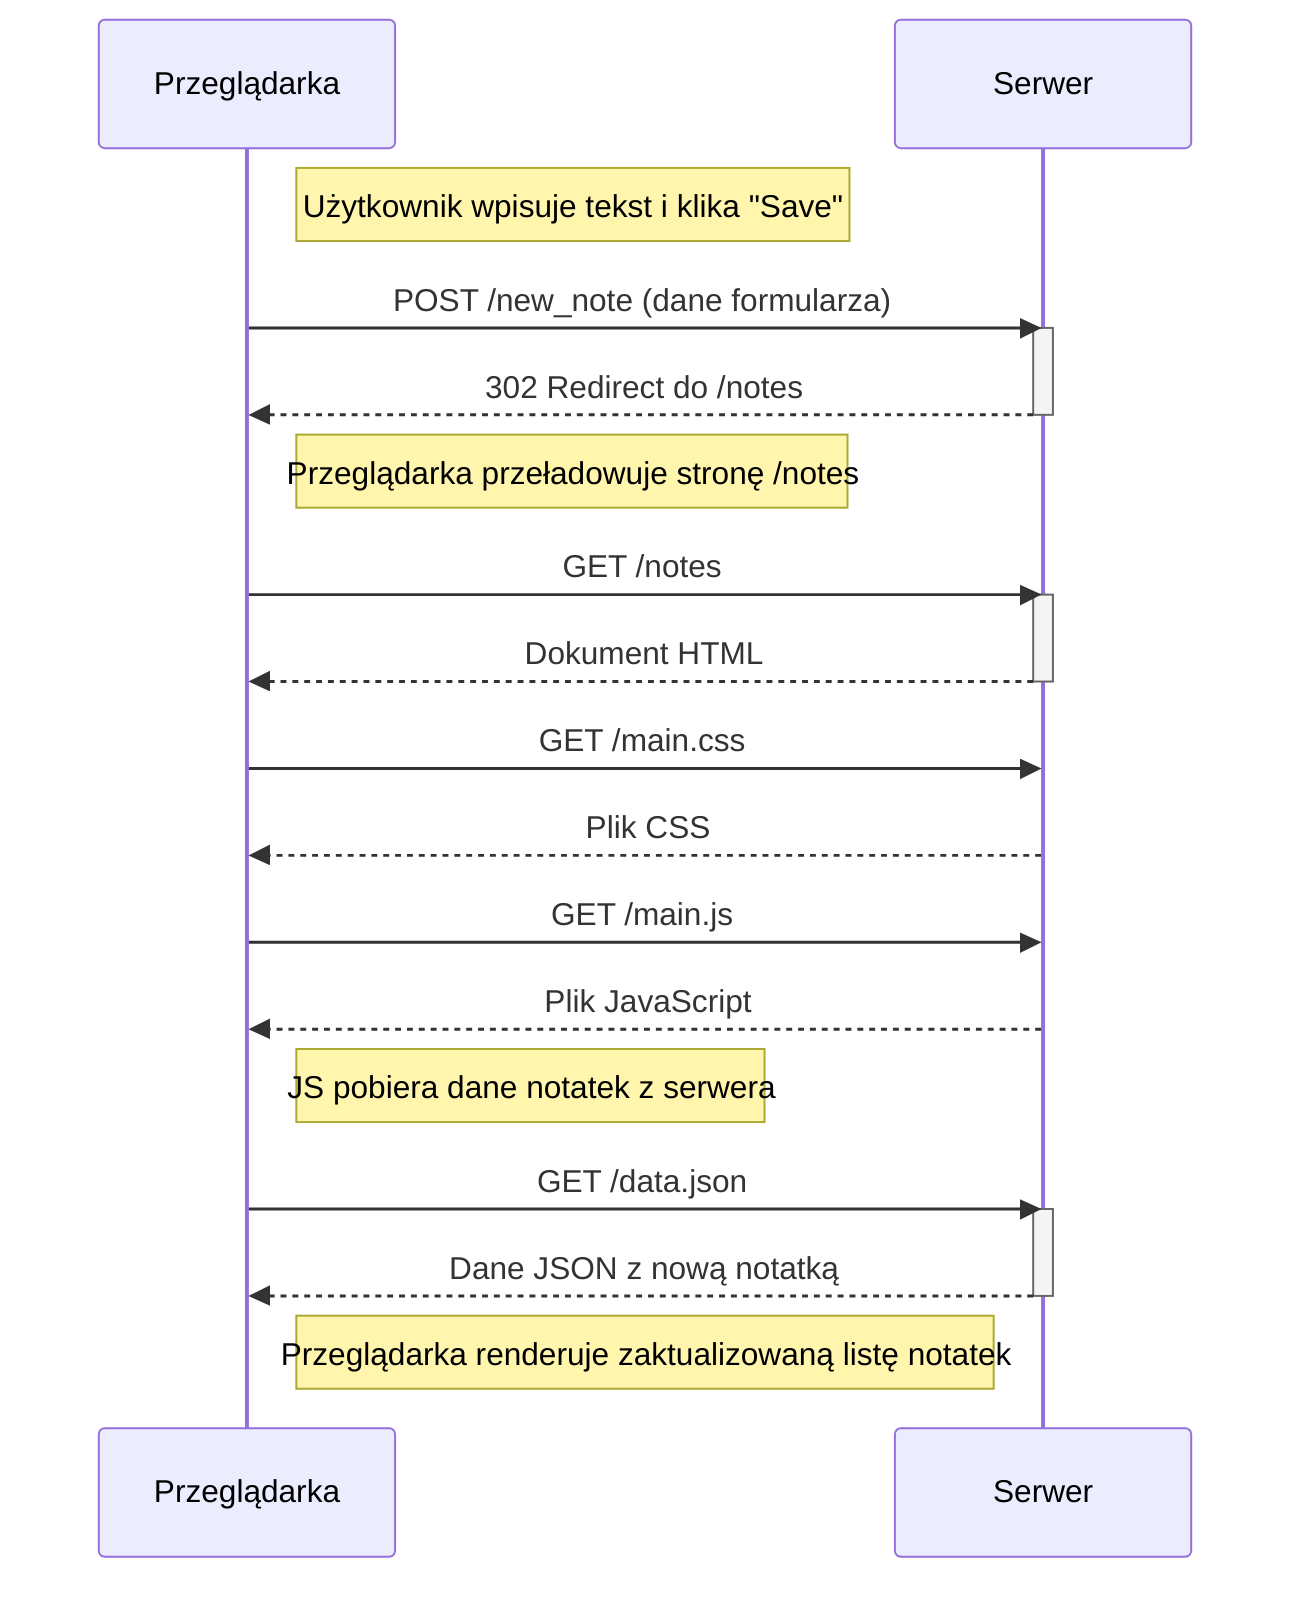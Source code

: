 sequenceDiagram
    participant Przeglądarka
    participant Serwer

    Note right of Przeglądarka: Użytkownik wpisuje tekst i klika "Save"

    Przeglądarka->>Serwer: POST /new_note (dane formularza)
    activate Serwer
    Serwer-->>Przeglądarka: 302 Redirect do /notes
    deactivate Serwer

    Note right of Przeglądarka: Przeglądarka przeładowuje stronę /notes

    Przeglądarka->>Serwer: GET /notes
    activate Serwer
    Serwer-->>Przeglądarka: Dokument HTML
    deactivate Serwer

    Przeglądarka->>Serwer: GET /main.css
    Serwer-->>Przeglądarka: Plik CSS

    Przeglądarka->>Serwer: GET /main.js
    Serwer-->>Przeglądarka: Plik JavaScript

    Note right of Przeglądarka: JS pobiera dane notatek z serwera

    Przeglądarka->>Serwer: GET /data.json
    activate Serwer
    Serwer-->>Przeglądarka: Dane JSON z nową notatką
    deactivate Serwer

    Note right of Przeglądarka: Przeglądarka renderuje zaktualizowaną listę notatek